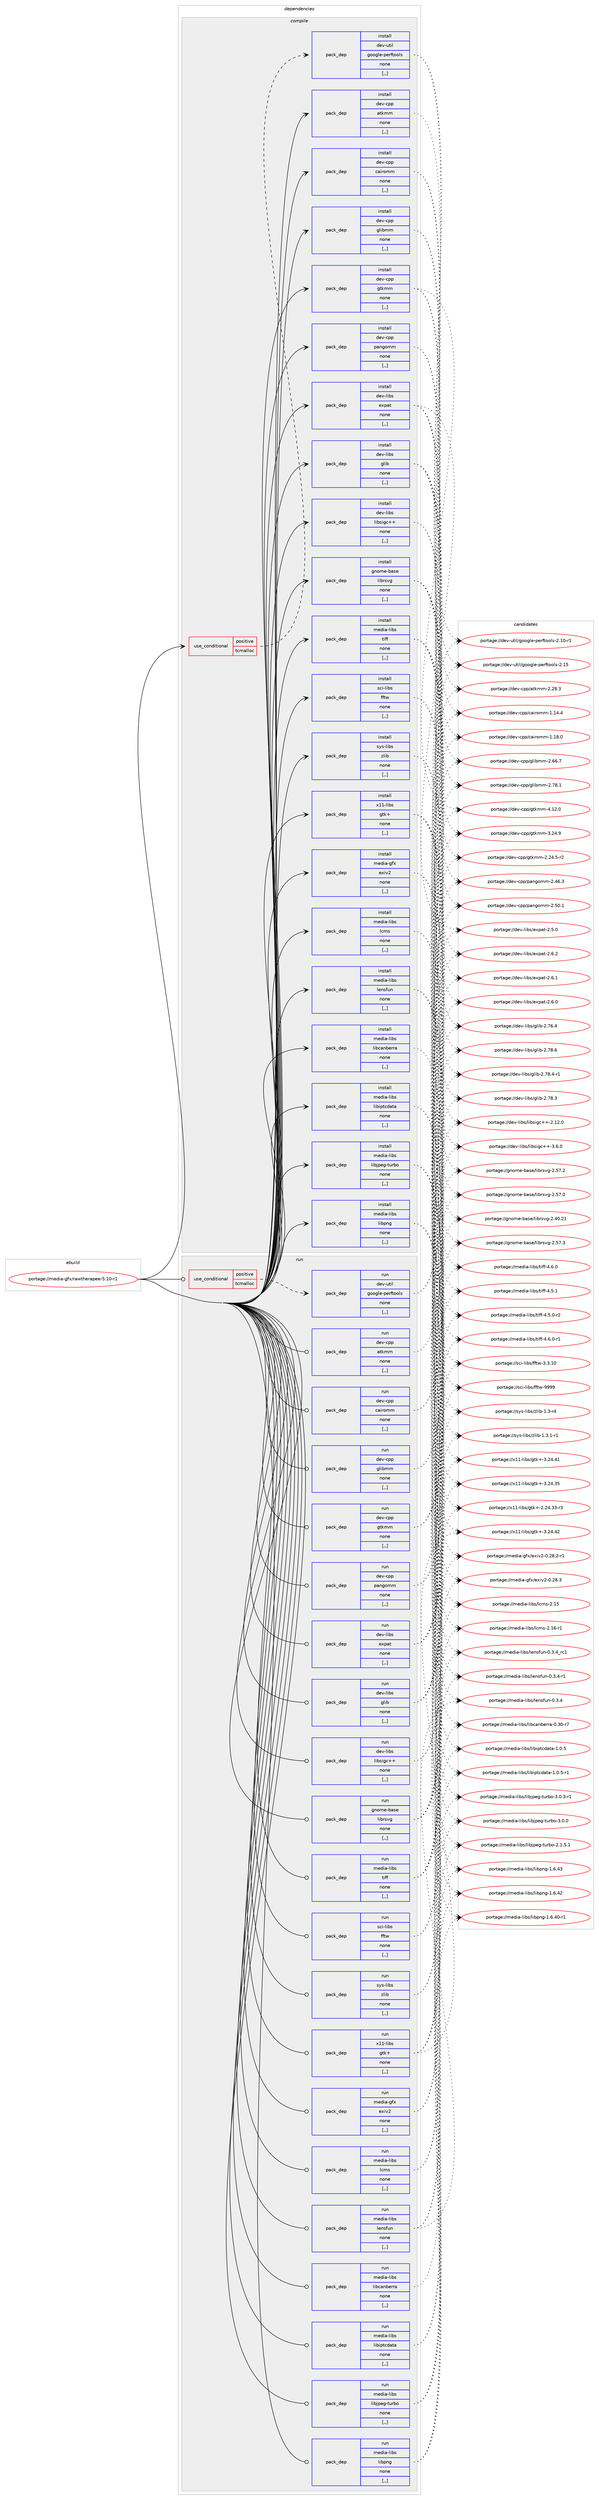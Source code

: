 digraph prolog {

# *************
# Graph options
# *************

newrank=true;
concentrate=true;
compound=true;
graph [rankdir=LR,fontname=Helvetica,fontsize=10,ranksep=1.5];#, ranksep=2.5, nodesep=0.2];
edge  [arrowhead=vee];
node  [fontname=Helvetica,fontsize=10];

# **********
# The ebuild
# **********

subgraph cluster_leftcol {
color=gray;
label=<<i>ebuild</i>>;
id [label="portage://media-gfx/rawtherapee-5.10-r1", color=red, width=4, href="../media-gfx/rawtherapee-5.10-r1.svg"];
}

# ****************
# The dependencies
# ****************

subgraph cluster_midcol {
color=gray;
label=<<i>dependencies</i>>;
subgraph cluster_compile {
fillcolor="#eeeeee";
style=filled;
label=<<i>compile</i>>;
subgraph cond74278 {
dependency294528 [label=<<TABLE BORDER="0" CELLBORDER="1" CELLSPACING="0" CELLPADDING="4"><TR><TD ROWSPAN="3" CELLPADDING="10">use_conditional</TD></TR><TR><TD>positive</TD></TR><TR><TD>tcmalloc</TD></TR></TABLE>>, shape=none, color=red];
subgraph pack217888 {
dependency294529 [label=<<TABLE BORDER="0" CELLBORDER="1" CELLSPACING="0" CELLPADDING="4" WIDTH="220"><TR><TD ROWSPAN="6" CELLPADDING="30">pack_dep</TD></TR><TR><TD WIDTH="110">install</TD></TR><TR><TD>dev-util</TD></TR><TR><TD>google-perftools</TD></TR><TR><TD>none</TD></TR><TR><TD>[,,]</TD></TR></TABLE>>, shape=none, color=blue];
}
dependency294528:e -> dependency294529:w [weight=20,style="dashed",arrowhead="vee"];
}
id:e -> dependency294528:w [weight=20,style="solid",arrowhead="vee"];
subgraph pack217889 {
dependency294530 [label=<<TABLE BORDER="0" CELLBORDER="1" CELLSPACING="0" CELLPADDING="4" WIDTH="220"><TR><TD ROWSPAN="6" CELLPADDING="30">pack_dep</TD></TR><TR><TD WIDTH="110">install</TD></TR><TR><TD>dev-cpp</TD></TR><TR><TD>atkmm</TD></TR><TR><TD>none</TD></TR><TR><TD>[,,]</TD></TR></TABLE>>, shape=none, color=blue];
}
id:e -> dependency294530:w [weight=20,style="solid",arrowhead="vee"];
subgraph pack217890 {
dependency294531 [label=<<TABLE BORDER="0" CELLBORDER="1" CELLSPACING="0" CELLPADDING="4" WIDTH="220"><TR><TD ROWSPAN="6" CELLPADDING="30">pack_dep</TD></TR><TR><TD WIDTH="110">install</TD></TR><TR><TD>dev-cpp</TD></TR><TR><TD>cairomm</TD></TR><TR><TD>none</TD></TR><TR><TD>[,,]</TD></TR></TABLE>>, shape=none, color=blue];
}
id:e -> dependency294531:w [weight=20,style="solid",arrowhead="vee"];
subgraph pack217891 {
dependency294532 [label=<<TABLE BORDER="0" CELLBORDER="1" CELLSPACING="0" CELLPADDING="4" WIDTH="220"><TR><TD ROWSPAN="6" CELLPADDING="30">pack_dep</TD></TR><TR><TD WIDTH="110">install</TD></TR><TR><TD>dev-cpp</TD></TR><TR><TD>glibmm</TD></TR><TR><TD>none</TD></TR><TR><TD>[,,]</TD></TR></TABLE>>, shape=none, color=blue];
}
id:e -> dependency294532:w [weight=20,style="solid",arrowhead="vee"];
subgraph pack217892 {
dependency294533 [label=<<TABLE BORDER="0" CELLBORDER="1" CELLSPACING="0" CELLPADDING="4" WIDTH="220"><TR><TD ROWSPAN="6" CELLPADDING="30">pack_dep</TD></TR><TR><TD WIDTH="110">install</TD></TR><TR><TD>dev-cpp</TD></TR><TR><TD>gtkmm</TD></TR><TR><TD>none</TD></TR><TR><TD>[,,]</TD></TR></TABLE>>, shape=none, color=blue];
}
id:e -> dependency294533:w [weight=20,style="solid",arrowhead="vee"];
subgraph pack217893 {
dependency294534 [label=<<TABLE BORDER="0" CELLBORDER="1" CELLSPACING="0" CELLPADDING="4" WIDTH="220"><TR><TD ROWSPAN="6" CELLPADDING="30">pack_dep</TD></TR><TR><TD WIDTH="110">install</TD></TR><TR><TD>dev-cpp</TD></TR><TR><TD>pangomm</TD></TR><TR><TD>none</TD></TR><TR><TD>[,,]</TD></TR></TABLE>>, shape=none, color=blue];
}
id:e -> dependency294534:w [weight=20,style="solid",arrowhead="vee"];
subgraph pack217894 {
dependency294535 [label=<<TABLE BORDER="0" CELLBORDER="1" CELLSPACING="0" CELLPADDING="4" WIDTH="220"><TR><TD ROWSPAN="6" CELLPADDING="30">pack_dep</TD></TR><TR><TD WIDTH="110">install</TD></TR><TR><TD>dev-libs</TD></TR><TR><TD>expat</TD></TR><TR><TD>none</TD></TR><TR><TD>[,,]</TD></TR></TABLE>>, shape=none, color=blue];
}
id:e -> dependency294535:w [weight=20,style="solid",arrowhead="vee"];
subgraph pack217895 {
dependency294536 [label=<<TABLE BORDER="0" CELLBORDER="1" CELLSPACING="0" CELLPADDING="4" WIDTH="220"><TR><TD ROWSPAN="6" CELLPADDING="30">pack_dep</TD></TR><TR><TD WIDTH="110">install</TD></TR><TR><TD>dev-libs</TD></TR><TR><TD>glib</TD></TR><TR><TD>none</TD></TR><TR><TD>[,,]</TD></TR></TABLE>>, shape=none, color=blue];
}
id:e -> dependency294536:w [weight=20,style="solid",arrowhead="vee"];
subgraph pack217896 {
dependency294537 [label=<<TABLE BORDER="0" CELLBORDER="1" CELLSPACING="0" CELLPADDING="4" WIDTH="220"><TR><TD ROWSPAN="6" CELLPADDING="30">pack_dep</TD></TR><TR><TD WIDTH="110">install</TD></TR><TR><TD>dev-libs</TD></TR><TR><TD>libsigc++</TD></TR><TR><TD>none</TD></TR><TR><TD>[,,]</TD></TR></TABLE>>, shape=none, color=blue];
}
id:e -> dependency294537:w [weight=20,style="solid",arrowhead="vee"];
subgraph pack217897 {
dependency294538 [label=<<TABLE BORDER="0" CELLBORDER="1" CELLSPACING="0" CELLPADDING="4" WIDTH="220"><TR><TD ROWSPAN="6" CELLPADDING="30">pack_dep</TD></TR><TR><TD WIDTH="110">install</TD></TR><TR><TD>gnome-base</TD></TR><TR><TD>librsvg</TD></TR><TR><TD>none</TD></TR><TR><TD>[,,]</TD></TR></TABLE>>, shape=none, color=blue];
}
id:e -> dependency294538:w [weight=20,style="solid",arrowhead="vee"];
subgraph pack217898 {
dependency294539 [label=<<TABLE BORDER="0" CELLBORDER="1" CELLSPACING="0" CELLPADDING="4" WIDTH="220"><TR><TD ROWSPAN="6" CELLPADDING="30">pack_dep</TD></TR><TR><TD WIDTH="110">install</TD></TR><TR><TD>media-gfx</TD></TR><TR><TD>exiv2</TD></TR><TR><TD>none</TD></TR><TR><TD>[,,]</TD></TR></TABLE>>, shape=none, color=blue];
}
id:e -> dependency294539:w [weight=20,style="solid",arrowhead="vee"];
subgraph pack217899 {
dependency294540 [label=<<TABLE BORDER="0" CELLBORDER="1" CELLSPACING="0" CELLPADDING="4" WIDTH="220"><TR><TD ROWSPAN="6" CELLPADDING="30">pack_dep</TD></TR><TR><TD WIDTH="110">install</TD></TR><TR><TD>media-libs</TD></TR><TR><TD>lcms</TD></TR><TR><TD>none</TD></TR><TR><TD>[,,]</TD></TR></TABLE>>, shape=none, color=blue];
}
id:e -> dependency294540:w [weight=20,style="solid",arrowhead="vee"];
subgraph pack217900 {
dependency294541 [label=<<TABLE BORDER="0" CELLBORDER="1" CELLSPACING="0" CELLPADDING="4" WIDTH="220"><TR><TD ROWSPAN="6" CELLPADDING="30">pack_dep</TD></TR><TR><TD WIDTH="110">install</TD></TR><TR><TD>media-libs</TD></TR><TR><TD>lensfun</TD></TR><TR><TD>none</TD></TR><TR><TD>[,,]</TD></TR></TABLE>>, shape=none, color=blue];
}
id:e -> dependency294541:w [weight=20,style="solid",arrowhead="vee"];
subgraph pack217901 {
dependency294542 [label=<<TABLE BORDER="0" CELLBORDER="1" CELLSPACING="0" CELLPADDING="4" WIDTH="220"><TR><TD ROWSPAN="6" CELLPADDING="30">pack_dep</TD></TR><TR><TD WIDTH="110">install</TD></TR><TR><TD>media-libs</TD></TR><TR><TD>libcanberra</TD></TR><TR><TD>none</TD></TR><TR><TD>[,,]</TD></TR></TABLE>>, shape=none, color=blue];
}
id:e -> dependency294542:w [weight=20,style="solid",arrowhead="vee"];
subgraph pack217902 {
dependency294543 [label=<<TABLE BORDER="0" CELLBORDER="1" CELLSPACING="0" CELLPADDING="4" WIDTH="220"><TR><TD ROWSPAN="6" CELLPADDING="30">pack_dep</TD></TR><TR><TD WIDTH="110">install</TD></TR><TR><TD>media-libs</TD></TR><TR><TD>libiptcdata</TD></TR><TR><TD>none</TD></TR><TR><TD>[,,]</TD></TR></TABLE>>, shape=none, color=blue];
}
id:e -> dependency294543:w [weight=20,style="solid",arrowhead="vee"];
subgraph pack217903 {
dependency294544 [label=<<TABLE BORDER="0" CELLBORDER="1" CELLSPACING="0" CELLPADDING="4" WIDTH="220"><TR><TD ROWSPAN="6" CELLPADDING="30">pack_dep</TD></TR><TR><TD WIDTH="110">install</TD></TR><TR><TD>media-libs</TD></TR><TR><TD>libjpeg-turbo</TD></TR><TR><TD>none</TD></TR><TR><TD>[,,]</TD></TR></TABLE>>, shape=none, color=blue];
}
id:e -> dependency294544:w [weight=20,style="solid",arrowhead="vee"];
subgraph pack217904 {
dependency294545 [label=<<TABLE BORDER="0" CELLBORDER="1" CELLSPACING="0" CELLPADDING="4" WIDTH="220"><TR><TD ROWSPAN="6" CELLPADDING="30">pack_dep</TD></TR><TR><TD WIDTH="110">install</TD></TR><TR><TD>media-libs</TD></TR><TR><TD>libpng</TD></TR><TR><TD>none</TD></TR><TR><TD>[,,]</TD></TR></TABLE>>, shape=none, color=blue];
}
id:e -> dependency294545:w [weight=20,style="solid",arrowhead="vee"];
subgraph pack217905 {
dependency294546 [label=<<TABLE BORDER="0" CELLBORDER="1" CELLSPACING="0" CELLPADDING="4" WIDTH="220"><TR><TD ROWSPAN="6" CELLPADDING="30">pack_dep</TD></TR><TR><TD WIDTH="110">install</TD></TR><TR><TD>media-libs</TD></TR><TR><TD>tiff</TD></TR><TR><TD>none</TD></TR><TR><TD>[,,]</TD></TR></TABLE>>, shape=none, color=blue];
}
id:e -> dependency294546:w [weight=20,style="solid",arrowhead="vee"];
subgraph pack217906 {
dependency294547 [label=<<TABLE BORDER="0" CELLBORDER="1" CELLSPACING="0" CELLPADDING="4" WIDTH="220"><TR><TD ROWSPAN="6" CELLPADDING="30">pack_dep</TD></TR><TR><TD WIDTH="110">install</TD></TR><TR><TD>sci-libs</TD></TR><TR><TD>fftw</TD></TR><TR><TD>none</TD></TR><TR><TD>[,,]</TD></TR></TABLE>>, shape=none, color=blue];
}
id:e -> dependency294547:w [weight=20,style="solid",arrowhead="vee"];
subgraph pack217907 {
dependency294548 [label=<<TABLE BORDER="0" CELLBORDER="1" CELLSPACING="0" CELLPADDING="4" WIDTH="220"><TR><TD ROWSPAN="6" CELLPADDING="30">pack_dep</TD></TR><TR><TD WIDTH="110">install</TD></TR><TR><TD>sys-libs</TD></TR><TR><TD>zlib</TD></TR><TR><TD>none</TD></TR><TR><TD>[,,]</TD></TR></TABLE>>, shape=none, color=blue];
}
id:e -> dependency294548:w [weight=20,style="solid",arrowhead="vee"];
subgraph pack217908 {
dependency294549 [label=<<TABLE BORDER="0" CELLBORDER="1" CELLSPACING="0" CELLPADDING="4" WIDTH="220"><TR><TD ROWSPAN="6" CELLPADDING="30">pack_dep</TD></TR><TR><TD WIDTH="110">install</TD></TR><TR><TD>x11-libs</TD></TR><TR><TD>gtk+</TD></TR><TR><TD>none</TD></TR><TR><TD>[,,]</TD></TR></TABLE>>, shape=none, color=blue];
}
id:e -> dependency294549:w [weight=20,style="solid",arrowhead="vee"];
}
subgraph cluster_compileandrun {
fillcolor="#eeeeee";
style=filled;
label=<<i>compile and run</i>>;
}
subgraph cluster_run {
fillcolor="#eeeeee";
style=filled;
label=<<i>run</i>>;
subgraph cond74279 {
dependency294550 [label=<<TABLE BORDER="0" CELLBORDER="1" CELLSPACING="0" CELLPADDING="4"><TR><TD ROWSPAN="3" CELLPADDING="10">use_conditional</TD></TR><TR><TD>positive</TD></TR><TR><TD>tcmalloc</TD></TR></TABLE>>, shape=none, color=red];
subgraph pack217909 {
dependency294551 [label=<<TABLE BORDER="0" CELLBORDER="1" CELLSPACING="0" CELLPADDING="4" WIDTH="220"><TR><TD ROWSPAN="6" CELLPADDING="30">pack_dep</TD></TR><TR><TD WIDTH="110">run</TD></TR><TR><TD>dev-util</TD></TR><TR><TD>google-perftools</TD></TR><TR><TD>none</TD></TR><TR><TD>[,,]</TD></TR></TABLE>>, shape=none, color=blue];
}
dependency294550:e -> dependency294551:w [weight=20,style="dashed",arrowhead="vee"];
}
id:e -> dependency294550:w [weight=20,style="solid",arrowhead="odot"];
subgraph pack217910 {
dependency294552 [label=<<TABLE BORDER="0" CELLBORDER="1" CELLSPACING="0" CELLPADDING="4" WIDTH="220"><TR><TD ROWSPAN="6" CELLPADDING="30">pack_dep</TD></TR><TR><TD WIDTH="110">run</TD></TR><TR><TD>dev-cpp</TD></TR><TR><TD>atkmm</TD></TR><TR><TD>none</TD></TR><TR><TD>[,,]</TD></TR></TABLE>>, shape=none, color=blue];
}
id:e -> dependency294552:w [weight=20,style="solid",arrowhead="odot"];
subgraph pack217911 {
dependency294553 [label=<<TABLE BORDER="0" CELLBORDER="1" CELLSPACING="0" CELLPADDING="4" WIDTH="220"><TR><TD ROWSPAN="6" CELLPADDING="30">pack_dep</TD></TR><TR><TD WIDTH="110">run</TD></TR><TR><TD>dev-cpp</TD></TR><TR><TD>cairomm</TD></TR><TR><TD>none</TD></TR><TR><TD>[,,]</TD></TR></TABLE>>, shape=none, color=blue];
}
id:e -> dependency294553:w [weight=20,style="solid",arrowhead="odot"];
subgraph pack217912 {
dependency294554 [label=<<TABLE BORDER="0" CELLBORDER="1" CELLSPACING="0" CELLPADDING="4" WIDTH="220"><TR><TD ROWSPAN="6" CELLPADDING="30">pack_dep</TD></TR><TR><TD WIDTH="110">run</TD></TR><TR><TD>dev-cpp</TD></TR><TR><TD>glibmm</TD></TR><TR><TD>none</TD></TR><TR><TD>[,,]</TD></TR></TABLE>>, shape=none, color=blue];
}
id:e -> dependency294554:w [weight=20,style="solid",arrowhead="odot"];
subgraph pack217913 {
dependency294555 [label=<<TABLE BORDER="0" CELLBORDER="1" CELLSPACING="0" CELLPADDING="4" WIDTH="220"><TR><TD ROWSPAN="6" CELLPADDING="30">pack_dep</TD></TR><TR><TD WIDTH="110">run</TD></TR><TR><TD>dev-cpp</TD></TR><TR><TD>gtkmm</TD></TR><TR><TD>none</TD></TR><TR><TD>[,,]</TD></TR></TABLE>>, shape=none, color=blue];
}
id:e -> dependency294555:w [weight=20,style="solid",arrowhead="odot"];
subgraph pack217914 {
dependency294556 [label=<<TABLE BORDER="0" CELLBORDER="1" CELLSPACING="0" CELLPADDING="4" WIDTH="220"><TR><TD ROWSPAN="6" CELLPADDING="30">pack_dep</TD></TR><TR><TD WIDTH="110">run</TD></TR><TR><TD>dev-cpp</TD></TR><TR><TD>pangomm</TD></TR><TR><TD>none</TD></TR><TR><TD>[,,]</TD></TR></TABLE>>, shape=none, color=blue];
}
id:e -> dependency294556:w [weight=20,style="solid",arrowhead="odot"];
subgraph pack217915 {
dependency294557 [label=<<TABLE BORDER="0" CELLBORDER="1" CELLSPACING="0" CELLPADDING="4" WIDTH="220"><TR><TD ROWSPAN="6" CELLPADDING="30">pack_dep</TD></TR><TR><TD WIDTH="110">run</TD></TR><TR><TD>dev-libs</TD></TR><TR><TD>expat</TD></TR><TR><TD>none</TD></TR><TR><TD>[,,]</TD></TR></TABLE>>, shape=none, color=blue];
}
id:e -> dependency294557:w [weight=20,style="solid",arrowhead="odot"];
subgraph pack217916 {
dependency294558 [label=<<TABLE BORDER="0" CELLBORDER="1" CELLSPACING="0" CELLPADDING="4" WIDTH="220"><TR><TD ROWSPAN="6" CELLPADDING="30">pack_dep</TD></TR><TR><TD WIDTH="110">run</TD></TR><TR><TD>dev-libs</TD></TR><TR><TD>glib</TD></TR><TR><TD>none</TD></TR><TR><TD>[,,]</TD></TR></TABLE>>, shape=none, color=blue];
}
id:e -> dependency294558:w [weight=20,style="solid",arrowhead="odot"];
subgraph pack217917 {
dependency294559 [label=<<TABLE BORDER="0" CELLBORDER="1" CELLSPACING="0" CELLPADDING="4" WIDTH="220"><TR><TD ROWSPAN="6" CELLPADDING="30">pack_dep</TD></TR><TR><TD WIDTH="110">run</TD></TR><TR><TD>dev-libs</TD></TR><TR><TD>libsigc++</TD></TR><TR><TD>none</TD></TR><TR><TD>[,,]</TD></TR></TABLE>>, shape=none, color=blue];
}
id:e -> dependency294559:w [weight=20,style="solid",arrowhead="odot"];
subgraph pack217918 {
dependency294560 [label=<<TABLE BORDER="0" CELLBORDER="1" CELLSPACING="0" CELLPADDING="4" WIDTH="220"><TR><TD ROWSPAN="6" CELLPADDING="30">pack_dep</TD></TR><TR><TD WIDTH="110">run</TD></TR><TR><TD>gnome-base</TD></TR><TR><TD>librsvg</TD></TR><TR><TD>none</TD></TR><TR><TD>[,,]</TD></TR></TABLE>>, shape=none, color=blue];
}
id:e -> dependency294560:w [weight=20,style="solid",arrowhead="odot"];
subgraph pack217919 {
dependency294561 [label=<<TABLE BORDER="0" CELLBORDER="1" CELLSPACING="0" CELLPADDING="4" WIDTH="220"><TR><TD ROWSPAN="6" CELLPADDING="30">pack_dep</TD></TR><TR><TD WIDTH="110">run</TD></TR><TR><TD>media-gfx</TD></TR><TR><TD>exiv2</TD></TR><TR><TD>none</TD></TR><TR><TD>[,,]</TD></TR></TABLE>>, shape=none, color=blue];
}
id:e -> dependency294561:w [weight=20,style="solid",arrowhead="odot"];
subgraph pack217920 {
dependency294562 [label=<<TABLE BORDER="0" CELLBORDER="1" CELLSPACING="0" CELLPADDING="4" WIDTH="220"><TR><TD ROWSPAN="6" CELLPADDING="30">pack_dep</TD></TR><TR><TD WIDTH="110">run</TD></TR><TR><TD>media-libs</TD></TR><TR><TD>lcms</TD></TR><TR><TD>none</TD></TR><TR><TD>[,,]</TD></TR></TABLE>>, shape=none, color=blue];
}
id:e -> dependency294562:w [weight=20,style="solid",arrowhead="odot"];
subgraph pack217921 {
dependency294563 [label=<<TABLE BORDER="0" CELLBORDER="1" CELLSPACING="0" CELLPADDING="4" WIDTH="220"><TR><TD ROWSPAN="6" CELLPADDING="30">pack_dep</TD></TR><TR><TD WIDTH="110">run</TD></TR><TR><TD>media-libs</TD></TR><TR><TD>lensfun</TD></TR><TR><TD>none</TD></TR><TR><TD>[,,]</TD></TR></TABLE>>, shape=none, color=blue];
}
id:e -> dependency294563:w [weight=20,style="solid",arrowhead="odot"];
subgraph pack217922 {
dependency294564 [label=<<TABLE BORDER="0" CELLBORDER="1" CELLSPACING="0" CELLPADDING="4" WIDTH="220"><TR><TD ROWSPAN="6" CELLPADDING="30">pack_dep</TD></TR><TR><TD WIDTH="110">run</TD></TR><TR><TD>media-libs</TD></TR><TR><TD>libcanberra</TD></TR><TR><TD>none</TD></TR><TR><TD>[,,]</TD></TR></TABLE>>, shape=none, color=blue];
}
id:e -> dependency294564:w [weight=20,style="solid",arrowhead="odot"];
subgraph pack217923 {
dependency294565 [label=<<TABLE BORDER="0" CELLBORDER="1" CELLSPACING="0" CELLPADDING="4" WIDTH="220"><TR><TD ROWSPAN="6" CELLPADDING="30">pack_dep</TD></TR><TR><TD WIDTH="110">run</TD></TR><TR><TD>media-libs</TD></TR><TR><TD>libiptcdata</TD></TR><TR><TD>none</TD></TR><TR><TD>[,,]</TD></TR></TABLE>>, shape=none, color=blue];
}
id:e -> dependency294565:w [weight=20,style="solid",arrowhead="odot"];
subgraph pack217924 {
dependency294566 [label=<<TABLE BORDER="0" CELLBORDER="1" CELLSPACING="0" CELLPADDING="4" WIDTH="220"><TR><TD ROWSPAN="6" CELLPADDING="30">pack_dep</TD></TR><TR><TD WIDTH="110">run</TD></TR><TR><TD>media-libs</TD></TR><TR><TD>libjpeg-turbo</TD></TR><TR><TD>none</TD></TR><TR><TD>[,,]</TD></TR></TABLE>>, shape=none, color=blue];
}
id:e -> dependency294566:w [weight=20,style="solid",arrowhead="odot"];
subgraph pack217925 {
dependency294567 [label=<<TABLE BORDER="0" CELLBORDER="1" CELLSPACING="0" CELLPADDING="4" WIDTH="220"><TR><TD ROWSPAN="6" CELLPADDING="30">pack_dep</TD></TR><TR><TD WIDTH="110">run</TD></TR><TR><TD>media-libs</TD></TR><TR><TD>libpng</TD></TR><TR><TD>none</TD></TR><TR><TD>[,,]</TD></TR></TABLE>>, shape=none, color=blue];
}
id:e -> dependency294567:w [weight=20,style="solid",arrowhead="odot"];
subgraph pack217926 {
dependency294568 [label=<<TABLE BORDER="0" CELLBORDER="1" CELLSPACING="0" CELLPADDING="4" WIDTH="220"><TR><TD ROWSPAN="6" CELLPADDING="30">pack_dep</TD></TR><TR><TD WIDTH="110">run</TD></TR><TR><TD>media-libs</TD></TR><TR><TD>tiff</TD></TR><TR><TD>none</TD></TR><TR><TD>[,,]</TD></TR></TABLE>>, shape=none, color=blue];
}
id:e -> dependency294568:w [weight=20,style="solid",arrowhead="odot"];
subgraph pack217927 {
dependency294569 [label=<<TABLE BORDER="0" CELLBORDER="1" CELLSPACING="0" CELLPADDING="4" WIDTH="220"><TR><TD ROWSPAN="6" CELLPADDING="30">pack_dep</TD></TR><TR><TD WIDTH="110">run</TD></TR><TR><TD>sci-libs</TD></TR><TR><TD>fftw</TD></TR><TR><TD>none</TD></TR><TR><TD>[,,]</TD></TR></TABLE>>, shape=none, color=blue];
}
id:e -> dependency294569:w [weight=20,style="solid",arrowhead="odot"];
subgraph pack217928 {
dependency294570 [label=<<TABLE BORDER="0" CELLBORDER="1" CELLSPACING="0" CELLPADDING="4" WIDTH="220"><TR><TD ROWSPAN="6" CELLPADDING="30">pack_dep</TD></TR><TR><TD WIDTH="110">run</TD></TR><TR><TD>sys-libs</TD></TR><TR><TD>zlib</TD></TR><TR><TD>none</TD></TR><TR><TD>[,,]</TD></TR></TABLE>>, shape=none, color=blue];
}
id:e -> dependency294570:w [weight=20,style="solid",arrowhead="odot"];
subgraph pack217929 {
dependency294571 [label=<<TABLE BORDER="0" CELLBORDER="1" CELLSPACING="0" CELLPADDING="4" WIDTH="220"><TR><TD ROWSPAN="6" CELLPADDING="30">pack_dep</TD></TR><TR><TD WIDTH="110">run</TD></TR><TR><TD>x11-libs</TD></TR><TR><TD>gtk+</TD></TR><TR><TD>none</TD></TR><TR><TD>[,,]</TD></TR></TABLE>>, shape=none, color=blue];
}
id:e -> dependency294571:w [weight=20,style="solid",arrowhead="odot"];
}
}

# **************
# The candidates
# **************

subgraph cluster_choices {
rank=same;
color=gray;
label=<<i>candidates</i>>;

subgraph choice217888 {
color=black;
nodesep=1;
choice1001011184511711610510847103111111103108101451121011141021161111111081154550464953 [label="portage://dev-util/google-perftools-2.15", color=red, width=4,href="../dev-util/google-perftools-2.15.svg"];
choice10010111845117116105108471031111111031081014511210111410211611111110811545504649484511449 [label="portage://dev-util/google-perftools-2.10-r1", color=red, width=4,href="../dev-util/google-perftools-2.10-r1.svg"];
dependency294529:e -> choice1001011184511711610510847103111111103108101451121011141021161111111081154550464953:w [style=dotted,weight="100"];
dependency294529:e -> choice10010111845117116105108471031111111031081014511210111410211611111110811545504649484511449:w [style=dotted,weight="100"];
}
subgraph choice217889 {
color=black;
nodesep=1;
choice1001011184599112112479711610710910945504650564651 [label="portage://dev-cpp/atkmm-2.28.3", color=red, width=4,href="../dev-cpp/atkmm-2.28.3.svg"];
dependency294530:e -> choice1001011184599112112479711610710910945504650564651:w [style=dotted,weight="100"];
}
subgraph choice217890 {
color=black;
nodesep=1;
choice100101118459911211247999710511411110910945494649564648 [label="portage://dev-cpp/cairomm-1.18.0", color=red, width=4,href="../dev-cpp/cairomm-1.18.0.svg"];
choice100101118459911211247999710511411110910945494649524652 [label="portage://dev-cpp/cairomm-1.14.4", color=red, width=4,href="../dev-cpp/cairomm-1.14.4.svg"];
dependency294531:e -> choice100101118459911211247999710511411110910945494649564648:w [style=dotted,weight="100"];
dependency294531:e -> choice100101118459911211247999710511411110910945494649524652:w [style=dotted,weight="100"];
}
subgraph choice217891 {
color=black;
nodesep=1;
choice1001011184599112112471031081059810910945504655564649 [label="portage://dev-cpp/glibmm-2.78.1", color=red, width=4,href="../dev-cpp/glibmm-2.78.1.svg"];
choice1001011184599112112471031081059810910945504654544655 [label="portage://dev-cpp/glibmm-2.66.7", color=red, width=4,href="../dev-cpp/glibmm-2.66.7.svg"];
dependency294532:e -> choice1001011184599112112471031081059810910945504655564649:w [style=dotted,weight="100"];
dependency294532:e -> choice1001011184599112112471031081059810910945504654544655:w [style=dotted,weight="100"];
}
subgraph choice217892 {
color=black;
nodesep=1;
choice10010111845991121124710311610710910945524649504648 [label="portage://dev-cpp/gtkmm-4.12.0", color=red, width=4,href="../dev-cpp/gtkmm-4.12.0.svg"];
choice10010111845991121124710311610710910945514650524657 [label="portage://dev-cpp/gtkmm-3.24.9", color=red, width=4,href="../dev-cpp/gtkmm-3.24.9.svg"];
choice100101118459911211247103116107109109455046505246534511450 [label="portage://dev-cpp/gtkmm-2.24.5-r2", color=red, width=4,href="../dev-cpp/gtkmm-2.24.5-r2.svg"];
dependency294533:e -> choice10010111845991121124710311610710910945524649504648:w [style=dotted,weight="100"];
dependency294533:e -> choice10010111845991121124710311610710910945514650524657:w [style=dotted,weight="100"];
dependency294533:e -> choice100101118459911211247103116107109109455046505246534511450:w [style=dotted,weight="100"];
}
subgraph choice217893 {
color=black;
nodesep=1;
choice1001011184599112112471129711010311110910945504653484649 [label="portage://dev-cpp/pangomm-2.50.1", color=red, width=4,href="../dev-cpp/pangomm-2.50.1.svg"];
choice1001011184599112112471129711010311110910945504652544651 [label="portage://dev-cpp/pangomm-2.46.3", color=red, width=4,href="../dev-cpp/pangomm-2.46.3.svg"];
dependency294534:e -> choice1001011184599112112471129711010311110910945504653484649:w [style=dotted,weight="100"];
dependency294534:e -> choice1001011184599112112471129711010311110910945504652544651:w [style=dotted,weight="100"];
}
subgraph choice217894 {
color=black;
nodesep=1;
choice10010111845108105981154710112011297116455046544650 [label="portage://dev-libs/expat-2.6.2", color=red, width=4,href="../dev-libs/expat-2.6.2.svg"];
choice10010111845108105981154710112011297116455046544649 [label="portage://dev-libs/expat-2.6.1", color=red, width=4,href="../dev-libs/expat-2.6.1.svg"];
choice10010111845108105981154710112011297116455046544648 [label="portage://dev-libs/expat-2.6.0", color=red, width=4,href="../dev-libs/expat-2.6.0.svg"];
choice10010111845108105981154710112011297116455046534648 [label="portage://dev-libs/expat-2.5.0", color=red, width=4,href="../dev-libs/expat-2.5.0.svg"];
dependency294535:e -> choice10010111845108105981154710112011297116455046544650:w [style=dotted,weight="100"];
dependency294535:e -> choice10010111845108105981154710112011297116455046544649:w [style=dotted,weight="100"];
dependency294535:e -> choice10010111845108105981154710112011297116455046544648:w [style=dotted,weight="100"];
dependency294535:e -> choice10010111845108105981154710112011297116455046534648:w [style=dotted,weight="100"];
}
subgraph choice217895 {
color=black;
nodesep=1;
choice1001011184510810598115471031081059845504655564654 [label="portage://dev-libs/glib-2.78.6", color=red, width=4,href="../dev-libs/glib-2.78.6.svg"];
choice10010111845108105981154710310810598455046555646524511449 [label="portage://dev-libs/glib-2.78.4-r1", color=red, width=4,href="../dev-libs/glib-2.78.4-r1.svg"];
choice1001011184510810598115471031081059845504655564651 [label="portage://dev-libs/glib-2.78.3", color=red, width=4,href="../dev-libs/glib-2.78.3.svg"];
choice1001011184510810598115471031081059845504655544652 [label="portage://dev-libs/glib-2.76.4", color=red, width=4,href="../dev-libs/glib-2.76.4.svg"];
dependency294536:e -> choice1001011184510810598115471031081059845504655564654:w [style=dotted,weight="100"];
dependency294536:e -> choice10010111845108105981154710310810598455046555646524511449:w [style=dotted,weight="100"];
dependency294536:e -> choice1001011184510810598115471031081059845504655564651:w [style=dotted,weight="100"];
dependency294536:e -> choice1001011184510810598115471031081059845504655544652:w [style=dotted,weight="100"];
}
subgraph choice217896 {
color=black;
nodesep=1;
choice10010111845108105981154710810598115105103994343455146544648 [label="portage://dev-libs/libsigc++-3.6.0", color=red, width=4,href="../dev-libs/libsigc++-3.6.0.svg"];
choice1001011184510810598115471081059811510510399434345504649504648 [label="portage://dev-libs/libsigc++-2.12.0", color=red, width=4,href="../dev-libs/libsigc++-2.12.0.svg"];
dependency294537:e -> choice10010111845108105981154710810598115105103994343455146544648:w [style=dotted,weight="100"];
dependency294537:e -> choice1001011184510810598115471081059811510510399434345504649504648:w [style=dotted,weight="100"];
}
subgraph choice217897 {
color=black;
nodesep=1;
choice103110111109101459897115101471081059811411511810345504653554651 [label="portage://gnome-base/librsvg-2.57.3", color=red, width=4,href="../gnome-base/librsvg-2.57.3.svg"];
choice103110111109101459897115101471081059811411511810345504653554650 [label="portage://gnome-base/librsvg-2.57.2", color=red, width=4,href="../gnome-base/librsvg-2.57.2.svg"];
choice103110111109101459897115101471081059811411511810345504653554648 [label="portage://gnome-base/librsvg-2.57.0", color=red, width=4,href="../gnome-base/librsvg-2.57.0.svg"];
choice10311011110910145989711510147108105981141151181034550465248465049 [label="portage://gnome-base/librsvg-2.40.21", color=red, width=4,href="../gnome-base/librsvg-2.40.21.svg"];
dependency294538:e -> choice103110111109101459897115101471081059811411511810345504653554651:w [style=dotted,weight="100"];
dependency294538:e -> choice103110111109101459897115101471081059811411511810345504653554650:w [style=dotted,weight="100"];
dependency294538:e -> choice103110111109101459897115101471081059811411511810345504653554648:w [style=dotted,weight="100"];
dependency294538:e -> choice10311011110910145989711510147108105981141151181034550465248465049:w [style=dotted,weight="100"];
}
subgraph choice217898 {
color=black;
nodesep=1;
choice1091011001059745103102120471011201051185045484650564651 [label="portage://media-gfx/exiv2-0.28.3", color=red, width=4,href="../media-gfx/exiv2-0.28.3.svg"];
choice10910110010597451031021204710112010511850454846505646504511449 [label="portage://media-gfx/exiv2-0.28.2-r1", color=red, width=4,href="../media-gfx/exiv2-0.28.2-r1.svg"];
dependency294539:e -> choice1091011001059745103102120471011201051185045484650564651:w [style=dotted,weight="100"];
dependency294539:e -> choice10910110010597451031021204710112010511850454846505646504511449:w [style=dotted,weight="100"];
}
subgraph choice217899 {
color=black;
nodesep=1;
choice109101100105974510810598115471089910911545504649544511449 [label="portage://media-libs/lcms-2.16-r1", color=red, width=4,href="../media-libs/lcms-2.16-r1.svg"];
choice10910110010597451081059811547108991091154550464953 [label="portage://media-libs/lcms-2.15", color=red, width=4,href="../media-libs/lcms-2.15.svg"];
dependency294540:e -> choice109101100105974510810598115471089910911545504649544511449:w [style=dotted,weight="100"];
dependency294540:e -> choice10910110010597451081059811547108991091154550464953:w [style=dotted,weight="100"];
}
subgraph choice217900 {
color=black;
nodesep=1;
choice10910110010597451081059811547108101110115102117110454846514652951149949 [label="portage://media-libs/lensfun-0.3.4_rc1", color=red, width=4,href="../media-libs/lensfun-0.3.4_rc1.svg"];
choice109101100105974510810598115471081011101151021171104548465146524511449 [label="portage://media-libs/lensfun-0.3.4-r1", color=red, width=4,href="../media-libs/lensfun-0.3.4-r1.svg"];
choice10910110010597451081059811547108101110115102117110454846514652 [label="portage://media-libs/lensfun-0.3.4", color=red, width=4,href="../media-libs/lensfun-0.3.4.svg"];
dependency294541:e -> choice10910110010597451081059811547108101110115102117110454846514652951149949:w [style=dotted,weight="100"];
dependency294541:e -> choice109101100105974510810598115471081011101151021171104548465146524511449:w [style=dotted,weight="100"];
dependency294541:e -> choice10910110010597451081059811547108101110115102117110454846514652:w [style=dotted,weight="100"];
}
subgraph choice217901 {
color=black;
nodesep=1;
choice10910110010597451081059811547108105989997110981011141149745484651484511455 [label="portage://media-libs/libcanberra-0.30-r7", color=red, width=4,href="../media-libs/libcanberra-0.30-r7.svg"];
dependency294542:e -> choice10910110010597451081059811547108105989997110981011141149745484651484511455:w [style=dotted,weight="100"];
}
subgraph choice217902 {
color=black;
nodesep=1;
choice10910110010597451081059811547108105981051121169910097116974549464846534511449 [label="portage://media-libs/libiptcdata-1.0.5-r1", color=red, width=4,href="../media-libs/libiptcdata-1.0.5-r1.svg"];
choice1091011001059745108105981154710810598105112116991009711697454946484653 [label="portage://media-libs/libiptcdata-1.0.5", color=red, width=4,href="../media-libs/libiptcdata-1.0.5.svg"];
dependency294543:e -> choice10910110010597451081059811547108105981051121169910097116974549464846534511449:w [style=dotted,weight="100"];
dependency294543:e -> choice1091011001059745108105981154710810598105112116991009711697454946484653:w [style=dotted,weight="100"];
}
subgraph choice217903 {
color=black;
nodesep=1;
choice109101100105974510810598115471081059810611210110345116117114981114551464846514511449 [label="portage://media-libs/libjpeg-turbo-3.0.3-r1", color=red, width=4,href="../media-libs/libjpeg-turbo-3.0.3-r1.svg"];
choice10910110010597451081059811547108105981061121011034511611711498111455146484648 [label="portage://media-libs/libjpeg-turbo-3.0.0", color=red, width=4,href="../media-libs/libjpeg-turbo-3.0.0.svg"];
choice109101100105974510810598115471081059810611210110345116117114981114550464946534649 [label="portage://media-libs/libjpeg-turbo-2.1.5.1", color=red, width=4,href="../media-libs/libjpeg-turbo-2.1.5.1.svg"];
dependency294544:e -> choice109101100105974510810598115471081059810611210110345116117114981114551464846514511449:w [style=dotted,weight="100"];
dependency294544:e -> choice10910110010597451081059811547108105981061121011034511611711498111455146484648:w [style=dotted,weight="100"];
dependency294544:e -> choice109101100105974510810598115471081059810611210110345116117114981114550464946534649:w [style=dotted,weight="100"];
}
subgraph choice217904 {
color=black;
nodesep=1;
choice109101100105974510810598115471081059811211010345494654465251 [label="portage://media-libs/libpng-1.6.43", color=red, width=4,href="../media-libs/libpng-1.6.43.svg"];
choice109101100105974510810598115471081059811211010345494654465250 [label="portage://media-libs/libpng-1.6.42", color=red, width=4,href="../media-libs/libpng-1.6.42.svg"];
choice1091011001059745108105981154710810598112110103454946544652484511449 [label="portage://media-libs/libpng-1.6.40-r1", color=red, width=4,href="../media-libs/libpng-1.6.40-r1.svg"];
dependency294545:e -> choice109101100105974510810598115471081059811211010345494654465251:w [style=dotted,weight="100"];
dependency294545:e -> choice109101100105974510810598115471081059811211010345494654465250:w [style=dotted,weight="100"];
dependency294545:e -> choice1091011001059745108105981154710810598112110103454946544652484511449:w [style=dotted,weight="100"];
}
subgraph choice217905 {
color=black;
nodesep=1;
choice109101100105974510810598115471161051021024552465446484511449 [label="portage://media-libs/tiff-4.6.0-r1", color=red, width=4,href="../media-libs/tiff-4.6.0-r1.svg"];
choice10910110010597451081059811547116105102102455246544648 [label="portage://media-libs/tiff-4.6.0", color=red, width=4,href="../media-libs/tiff-4.6.0.svg"];
choice10910110010597451081059811547116105102102455246534649 [label="portage://media-libs/tiff-4.5.1", color=red, width=4,href="../media-libs/tiff-4.5.1.svg"];
choice109101100105974510810598115471161051021024552465346484511450 [label="portage://media-libs/tiff-4.5.0-r2", color=red, width=4,href="../media-libs/tiff-4.5.0-r2.svg"];
dependency294546:e -> choice109101100105974510810598115471161051021024552465446484511449:w [style=dotted,weight="100"];
dependency294546:e -> choice10910110010597451081059811547116105102102455246544648:w [style=dotted,weight="100"];
dependency294546:e -> choice10910110010597451081059811547116105102102455246534649:w [style=dotted,weight="100"];
dependency294546:e -> choice109101100105974510810598115471161051021024552465346484511450:w [style=dotted,weight="100"];
}
subgraph choice217906 {
color=black;
nodesep=1;
choice115991054510810598115471021021161194557575757 [label="portage://sci-libs/fftw-9999", color=red, width=4,href="../sci-libs/fftw-9999.svg"];
choice1159910545108105981154710210211611945514651464948 [label="portage://sci-libs/fftw-3.3.10", color=red, width=4,href="../sci-libs/fftw-3.3.10.svg"];
dependency294547:e -> choice115991054510810598115471021021161194557575757:w [style=dotted,weight="100"];
dependency294547:e -> choice1159910545108105981154710210211611945514651464948:w [style=dotted,weight="100"];
}
subgraph choice217907 {
color=black;
nodesep=1;
choice115121115451081059811547122108105984549465146494511449 [label="portage://sys-libs/zlib-1.3.1-r1", color=red, width=4,href="../sys-libs/zlib-1.3.1-r1.svg"];
choice11512111545108105981154712210810598454946514511452 [label="portage://sys-libs/zlib-1.3-r4", color=red, width=4,href="../sys-libs/zlib-1.3-r4.svg"];
dependency294548:e -> choice115121115451081059811547122108105984549465146494511449:w [style=dotted,weight="100"];
dependency294548:e -> choice11512111545108105981154712210810598454946514511452:w [style=dotted,weight="100"];
}
subgraph choice217908 {
color=black;
nodesep=1;
choice1204949451081059811547103116107434551465052465250 [label="portage://x11-libs/gtk+-3.24.42", color=red, width=4,href="../x11-libs/gtk+-3.24.42.svg"];
choice1204949451081059811547103116107434551465052465249 [label="portage://x11-libs/gtk+-3.24.41", color=red, width=4,href="../x11-libs/gtk+-3.24.41.svg"];
choice1204949451081059811547103116107434551465052465153 [label="portage://x11-libs/gtk+-3.24.35", color=red, width=4,href="../x11-libs/gtk+-3.24.35.svg"];
choice12049494510810598115471031161074345504650524651514511451 [label="portage://x11-libs/gtk+-2.24.33-r3", color=red, width=4,href="../x11-libs/gtk+-2.24.33-r3.svg"];
dependency294549:e -> choice1204949451081059811547103116107434551465052465250:w [style=dotted,weight="100"];
dependency294549:e -> choice1204949451081059811547103116107434551465052465249:w [style=dotted,weight="100"];
dependency294549:e -> choice1204949451081059811547103116107434551465052465153:w [style=dotted,weight="100"];
dependency294549:e -> choice12049494510810598115471031161074345504650524651514511451:w [style=dotted,weight="100"];
}
subgraph choice217909 {
color=black;
nodesep=1;
choice1001011184511711610510847103111111103108101451121011141021161111111081154550464953 [label="portage://dev-util/google-perftools-2.15", color=red, width=4,href="../dev-util/google-perftools-2.15.svg"];
choice10010111845117116105108471031111111031081014511210111410211611111110811545504649484511449 [label="portage://dev-util/google-perftools-2.10-r1", color=red, width=4,href="../dev-util/google-perftools-2.10-r1.svg"];
dependency294551:e -> choice1001011184511711610510847103111111103108101451121011141021161111111081154550464953:w [style=dotted,weight="100"];
dependency294551:e -> choice10010111845117116105108471031111111031081014511210111410211611111110811545504649484511449:w [style=dotted,weight="100"];
}
subgraph choice217910 {
color=black;
nodesep=1;
choice1001011184599112112479711610710910945504650564651 [label="portage://dev-cpp/atkmm-2.28.3", color=red, width=4,href="../dev-cpp/atkmm-2.28.3.svg"];
dependency294552:e -> choice1001011184599112112479711610710910945504650564651:w [style=dotted,weight="100"];
}
subgraph choice217911 {
color=black;
nodesep=1;
choice100101118459911211247999710511411110910945494649564648 [label="portage://dev-cpp/cairomm-1.18.0", color=red, width=4,href="../dev-cpp/cairomm-1.18.0.svg"];
choice100101118459911211247999710511411110910945494649524652 [label="portage://dev-cpp/cairomm-1.14.4", color=red, width=4,href="../dev-cpp/cairomm-1.14.4.svg"];
dependency294553:e -> choice100101118459911211247999710511411110910945494649564648:w [style=dotted,weight="100"];
dependency294553:e -> choice100101118459911211247999710511411110910945494649524652:w [style=dotted,weight="100"];
}
subgraph choice217912 {
color=black;
nodesep=1;
choice1001011184599112112471031081059810910945504655564649 [label="portage://dev-cpp/glibmm-2.78.1", color=red, width=4,href="../dev-cpp/glibmm-2.78.1.svg"];
choice1001011184599112112471031081059810910945504654544655 [label="portage://dev-cpp/glibmm-2.66.7", color=red, width=4,href="../dev-cpp/glibmm-2.66.7.svg"];
dependency294554:e -> choice1001011184599112112471031081059810910945504655564649:w [style=dotted,weight="100"];
dependency294554:e -> choice1001011184599112112471031081059810910945504654544655:w [style=dotted,weight="100"];
}
subgraph choice217913 {
color=black;
nodesep=1;
choice10010111845991121124710311610710910945524649504648 [label="portage://dev-cpp/gtkmm-4.12.0", color=red, width=4,href="../dev-cpp/gtkmm-4.12.0.svg"];
choice10010111845991121124710311610710910945514650524657 [label="portage://dev-cpp/gtkmm-3.24.9", color=red, width=4,href="../dev-cpp/gtkmm-3.24.9.svg"];
choice100101118459911211247103116107109109455046505246534511450 [label="portage://dev-cpp/gtkmm-2.24.5-r2", color=red, width=4,href="../dev-cpp/gtkmm-2.24.5-r2.svg"];
dependency294555:e -> choice10010111845991121124710311610710910945524649504648:w [style=dotted,weight="100"];
dependency294555:e -> choice10010111845991121124710311610710910945514650524657:w [style=dotted,weight="100"];
dependency294555:e -> choice100101118459911211247103116107109109455046505246534511450:w [style=dotted,weight="100"];
}
subgraph choice217914 {
color=black;
nodesep=1;
choice1001011184599112112471129711010311110910945504653484649 [label="portage://dev-cpp/pangomm-2.50.1", color=red, width=4,href="../dev-cpp/pangomm-2.50.1.svg"];
choice1001011184599112112471129711010311110910945504652544651 [label="portage://dev-cpp/pangomm-2.46.3", color=red, width=4,href="../dev-cpp/pangomm-2.46.3.svg"];
dependency294556:e -> choice1001011184599112112471129711010311110910945504653484649:w [style=dotted,weight="100"];
dependency294556:e -> choice1001011184599112112471129711010311110910945504652544651:w [style=dotted,weight="100"];
}
subgraph choice217915 {
color=black;
nodesep=1;
choice10010111845108105981154710112011297116455046544650 [label="portage://dev-libs/expat-2.6.2", color=red, width=4,href="../dev-libs/expat-2.6.2.svg"];
choice10010111845108105981154710112011297116455046544649 [label="portage://dev-libs/expat-2.6.1", color=red, width=4,href="../dev-libs/expat-2.6.1.svg"];
choice10010111845108105981154710112011297116455046544648 [label="portage://dev-libs/expat-2.6.0", color=red, width=4,href="../dev-libs/expat-2.6.0.svg"];
choice10010111845108105981154710112011297116455046534648 [label="portage://dev-libs/expat-2.5.0", color=red, width=4,href="../dev-libs/expat-2.5.0.svg"];
dependency294557:e -> choice10010111845108105981154710112011297116455046544650:w [style=dotted,weight="100"];
dependency294557:e -> choice10010111845108105981154710112011297116455046544649:w [style=dotted,weight="100"];
dependency294557:e -> choice10010111845108105981154710112011297116455046544648:w [style=dotted,weight="100"];
dependency294557:e -> choice10010111845108105981154710112011297116455046534648:w [style=dotted,weight="100"];
}
subgraph choice217916 {
color=black;
nodesep=1;
choice1001011184510810598115471031081059845504655564654 [label="portage://dev-libs/glib-2.78.6", color=red, width=4,href="../dev-libs/glib-2.78.6.svg"];
choice10010111845108105981154710310810598455046555646524511449 [label="portage://dev-libs/glib-2.78.4-r1", color=red, width=4,href="../dev-libs/glib-2.78.4-r1.svg"];
choice1001011184510810598115471031081059845504655564651 [label="portage://dev-libs/glib-2.78.3", color=red, width=4,href="../dev-libs/glib-2.78.3.svg"];
choice1001011184510810598115471031081059845504655544652 [label="portage://dev-libs/glib-2.76.4", color=red, width=4,href="../dev-libs/glib-2.76.4.svg"];
dependency294558:e -> choice1001011184510810598115471031081059845504655564654:w [style=dotted,weight="100"];
dependency294558:e -> choice10010111845108105981154710310810598455046555646524511449:w [style=dotted,weight="100"];
dependency294558:e -> choice1001011184510810598115471031081059845504655564651:w [style=dotted,weight="100"];
dependency294558:e -> choice1001011184510810598115471031081059845504655544652:w [style=dotted,weight="100"];
}
subgraph choice217917 {
color=black;
nodesep=1;
choice10010111845108105981154710810598115105103994343455146544648 [label="portage://dev-libs/libsigc++-3.6.0", color=red, width=4,href="../dev-libs/libsigc++-3.6.0.svg"];
choice1001011184510810598115471081059811510510399434345504649504648 [label="portage://dev-libs/libsigc++-2.12.0", color=red, width=4,href="../dev-libs/libsigc++-2.12.0.svg"];
dependency294559:e -> choice10010111845108105981154710810598115105103994343455146544648:w [style=dotted,weight="100"];
dependency294559:e -> choice1001011184510810598115471081059811510510399434345504649504648:w [style=dotted,weight="100"];
}
subgraph choice217918 {
color=black;
nodesep=1;
choice103110111109101459897115101471081059811411511810345504653554651 [label="portage://gnome-base/librsvg-2.57.3", color=red, width=4,href="../gnome-base/librsvg-2.57.3.svg"];
choice103110111109101459897115101471081059811411511810345504653554650 [label="portage://gnome-base/librsvg-2.57.2", color=red, width=4,href="../gnome-base/librsvg-2.57.2.svg"];
choice103110111109101459897115101471081059811411511810345504653554648 [label="portage://gnome-base/librsvg-2.57.0", color=red, width=4,href="../gnome-base/librsvg-2.57.0.svg"];
choice10311011110910145989711510147108105981141151181034550465248465049 [label="portage://gnome-base/librsvg-2.40.21", color=red, width=4,href="../gnome-base/librsvg-2.40.21.svg"];
dependency294560:e -> choice103110111109101459897115101471081059811411511810345504653554651:w [style=dotted,weight="100"];
dependency294560:e -> choice103110111109101459897115101471081059811411511810345504653554650:w [style=dotted,weight="100"];
dependency294560:e -> choice103110111109101459897115101471081059811411511810345504653554648:w [style=dotted,weight="100"];
dependency294560:e -> choice10311011110910145989711510147108105981141151181034550465248465049:w [style=dotted,weight="100"];
}
subgraph choice217919 {
color=black;
nodesep=1;
choice1091011001059745103102120471011201051185045484650564651 [label="portage://media-gfx/exiv2-0.28.3", color=red, width=4,href="../media-gfx/exiv2-0.28.3.svg"];
choice10910110010597451031021204710112010511850454846505646504511449 [label="portage://media-gfx/exiv2-0.28.2-r1", color=red, width=4,href="../media-gfx/exiv2-0.28.2-r1.svg"];
dependency294561:e -> choice1091011001059745103102120471011201051185045484650564651:w [style=dotted,weight="100"];
dependency294561:e -> choice10910110010597451031021204710112010511850454846505646504511449:w [style=dotted,weight="100"];
}
subgraph choice217920 {
color=black;
nodesep=1;
choice109101100105974510810598115471089910911545504649544511449 [label="portage://media-libs/lcms-2.16-r1", color=red, width=4,href="../media-libs/lcms-2.16-r1.svg"];
choice10910110010597451081059811547108991091154550464953 [label="portage://media-libs/lcms-2.15", color=red, width=4,href="../media-libs/lcms-2.15.svg"];
dependency294562:e -> choice109101100105974510810598115471089910911545504649544511449:w [style=dotted,weight="100"];
dependency294562:e -> choice10910110010597451081059811547108991091154550464953:w [style=dotted,weight="100"];
}
subgraph choice217921 {
color=black;
nodesep=1;
choice10910110010597451081059811547108101110115102117110454846514652951149949 [label="portage://media-libs/lensfun-0.3.4_rc1", color=red, width=4,href="../media-libs/lensfun-0.3.4_rc1.svg"];
choice109101100105974510810598115471081011101151021171104548465146524511449 [label="portage://media-libs/lensfun-0.3.4-r1", color=red, width=4,href="../media-libs/lensfun-0.3.4-r1.svg"];
choice10910110010597451081059811547108101110115102117110454846514652 [label="portage://media-libs/lensfun-0.3.4", color=red, width=4,href="../media-libs/lensfun-0.3.4.svg"];
dependency294563:e -> choice10910110010597451081059811547108101110115102117110454846514652951149949:w [style=dotted,weight="100"];
dependency294563:e -> choice109101100105974510810598115471081011101151021171104548465146524511449:w [style=dotted,weight="100"];
dependency294563:e -> choice10910110010597451081059811547108101110115102117110454846514652:w [style=dotted,weight="100"];
}
subgraph choice217922 {
color=black;
nodesep=1;
choice10910110010597451081059811547108105989997110981011141149745484651484511455 [label="portage://media-libs/libcanberra-0.30-r7", color=red, width=4,href="../media-libs/libcanberra-0.30-r7.svg"];
dependency294564:e -> choice10910110010597451081059811547108105989997110981011141149745484651484511455:w [style=dotted,weight="100"];
}
subgraph choice217923 {
color=black;
nodesep=1;
choice10910110010597451081059811547108105981051121169910097116974549464846534511449 [label="portage://media-libs/libiptcdata-1.0.5-r1", color=red, width=4,href="../media-libs/libiptcdata-1.0.5-r1.svg"];
choice1091011001059745108105981154710810598105112116991009711697454946484653 [label="portage://media-libs/libiptcdata-1.0.5", color=red, width=4,href="../media-libs/libiptcdata-1.0.5.svg"];
dependency294565:e -> choice10910110010597451081059811547108105981051121169910097116974549464846534511449:w [style=dotted,weight="100"];
dependency294565:e -> choice1091011001059745108105981154710810598105112116991009711697454946484653:w [style=dotted,weight="100"];
}
subgraph choice217924 {
color=black;
nodesep=1;
choice109101100105974510810598115471081059810611210110345116117114981114551464846514511449 [label="portage://media-libs/libjpeg-turbo-3.0.3-r1", color=red, width=4,href="../media-libs/libjpeg-turbo-3.0.3-r1.svg"];
choice10910110010597451081059811547108105981061121011034511611711498111455146484648 [label="portage://media-libs/libjpeg-turbo-3.0.0", color=red, width=4,href="../media-libs/libjpeg-turbo-3.0.0.svg"];
choice109101100105974510810598115471081059810611210110345116117114981114550464946534649 [label="portage://media-libs/libjpeg-turbo-2.1.5.1", color=red, width=4,href="../media-libs/libjpeg-turbo-2.1.5.1.svg"];
dependency294566:e -> choice109101100105974510810598115471081059810611210110345116117114981114551464846514511449:w [style=dotted,weight="100"];
dependency294566:e -> choice10910110010597451081059811547108105981061121011034511611711498111455146484648:w [style=dotted,weight="100"];
dependency294566:e -> choice109101100105974510810598115471081059810611210110345116117114981114550464946534649:w [style=dotted,weight="100"];
}
subgraph choice217925 {
color=black;
nodesep=1;
choice109101100105974510810598115471081059811211010345494654465251 [label="portage://media-libs/libpng-1.6.43", color=red, width=4,href="../media-libs/libpng-1.6.43.svg"];
choice109101100105974510810598115471081059811211010345494654465250 [label="portage://media-libs/libpng-1.6.42", color=red, width=4,href="../media-libs/libpng-1.6.42.svg"];
choice1091011001059745108105981154710810598112110103454946544652484511449 [label="portage://media-libs/libpng-1.6.40-r1", color=red, width=4,href="../media-libs/libpng-1.6.40-r1.svg"];
dependency294567:e -> choice109101100105974510810598115471081059811211010345494654465251:w [style=dotted,weight="100"];
dependency294567:e -> choice109101100105974510810598115471081059811211010345494654465250:w [style=dotted,weight="100"];
dependency294567:e -> choice1091011001059745108105981154710810598112110103454946544652484511449:w [style=dotted,weight="100"];
}
subgraph choice217926 {
color=black;
nodesep=1;
choice109101100105974510810598115471161051021024552465446484511449 [label="portage://media-libs/tiff-4.6.0-r1", color=red, width=4,href="../media-libs/tiff-4.6.0-r1.svg"];
choice10910110010597451081059811547116105102102455246544648 [label="portage://media-libs/tiff-4.6.0", color=red, width=4,href="../media-libs/tiff-4.6.0.svg"];
choice10910110010597451081059811547116105102102455246534649 [label="portage://media-libs/tiff-4.5.1", color=red, width=4,href="../media-libs/tiff-4.5.1.svg"];
choice109101100105974510810598115471161051021024552465346484511450 [label="portage://media-libs/tiff-4.5.0-r2", color=red, width=4,href="../media-libs/tiff-4.5.0-r2.svg"];
dependency294568:e -> choice109101100105974510810598115471161051021024552465446484511449:w [style=dotted,weight="100"];
dependency294568:e -> choice10910110010597451081059811547116105102102455246544648:w [style=dotted,weight="100"];
dependency294568:e -> choice10910110010597451081059811547116105102102455246534649:w [style=dotted,weight="100"];
dependency294568:e -> choice109101100105974510810598115471161051021024552465346484511450:w [style=dotted,weight="100"];
}
subgraph choice217927 {
color=black;
nodesep=1;
choice115991054510810598115471021021161194557575757 [label="portage://sci-libs/fftw-9999", color=red, width=4,href="../sci-libs/fftw-9999.svg"];
choice1159910545108105981154710210211611945514651464948 [label="portage://sci-libs/fftw-3.3.10", color=red, width=4,href="../sci-libs/fftw-3.3.10.svg"];
dependency294569:e -> choice115991054510810598115471021021161194557575757:w [style=dotted,weight="100"];
dependency294569:e -> choice1159910545108105981154710210211611945514651464948:w [style=dotted,weight="100"];
}
subgraph choice217928 {
color=black;
nodesep=1;
choice115121115451081059811547122108105984549465146494511449 [label="portage://sys-libs/zlib-1.3.1-r1", color=red, width=4,href="../sys-libs/zlib-1.3.1-r1.svg"];
choice11512111545108105981154712210810598454946514511452 [label="portage://sys-libs/zlib-1.3-r4", color=red, width=4,href="../sys-libs/zlib-1.3-r4.svg"];
dependency294570:e -> choice115121115451081059811547122108105984549465146494511449:w [style=dotted,weight="100"];
dependency294570:e -> choice11512111545108105981154712210810598454946514511452:w [style=dotted,weight="100"];
}
subgraph choice217929 {
color=black;
nodesep=1;
choice1204949451081059811547103116107434551465052465250 [label="portage://x11-libs/gtk+-3.24.42", color=red, width=4,href="../x11-libs/gtk+-3.24.42.svg"];
choice1204949451081059811547103116107434551465052465249 [label="portage://x11-libs/gtk+-3.24.41", color=red, width=4,href="../x11-libs/gtk+-3.24.41.svg"];
choice1204949451081059811547103116107434551465052465153 [label="portage://x11-libs/gtk+-3.24.35", color=red, width=4,href="../x11-libs/gtk+-3.24.35.svg"];
choice12049494510810598115471031161074345504650524651514511451 [label="portage://x11-libs/gtk+-2.24.33-r3", color=red, width=4,href="../x11-libs/gtk+-2.24.33-r3.svg"];
dependency294571:e -> choice1204949451081059811547103116107434551465052465250:w [style=dotted,weight="100"];
dependency294571:e -> choice1204949451081059811547103116107434551465052465249:w [style=dotted,weight="100"];
dependency294571:e -> choice1204949451081059811547103116107434551465052465153:w [style=dotted,weight="100"];
dependency294571:e -> choice12049494510810598115471031161074345504650524651514511451:w [style=dotted,weight="100"];
}
}

}
